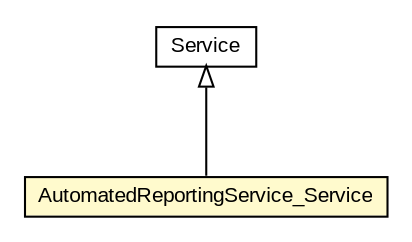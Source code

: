 #!/usr/local/bin/dot
#
# Class diagram 
# Generated by UMLGraph version R5_6-24-gf6e263 (http://www.umlgraph.org/)
#

digraph G {
	edge [fontname="arial",fontsize=10,labelfontname="arial",labelfontsize=10];
	node [fontname="arial",fontsize=10,shape=plaintext];
	nodesep=0.25;
	ranksep=0.5;
	// org.miloss.fgsms.services.interfaces.automatedreportingservice.AutomatedReportingService_Service
	c164674 [label=<<table title="org.miloss.fgsms.services.interfaces.automatedreportingservice.AutomatedReportingService_Service" border="0" cellborder="1" cellspacing="0" cellpadding="2" port="p" bgcolor="lemonChiffon" href="./AutomatedReportingService_Service.html">
		<tr><td><table border="0" cellspacing="0" cellpadding="1">
<tr><td align="center" balign="center"> AutomatedReportingService_Service </td></tr>
		</table></td></tr>
		</table>>, URL="./AutomatedReportingService_Service.html", fontname="arial", fontcolor="black", fontsize=10.0];
	//org.miloss.fgsms.services.interfaces.automatedreportingservice.AutomatedReportingService_Service extends javax.xml.ws.Service
	c165640:p -> c164674:p [dir=back,arrowtail=empty];
	// javax.xml.ws.Service
	c165640 [label=<<table title="javax.xml.ws.Service" border="0" cellborder="1" cellspacing="0" cellpadding="2" port="p" href="http://java.sun.com/j2se/1.4.2/docs/api/javax/xml/ws/Service.html">
		<tr><td><table border="0" cellspacing="0" cellpadding="1">
<tr><td align="center" balign="center"> Service </td></tr>
		</table></td></tr>
		</table>>, URL="http://java.sun.com/j2se/1.4.2/docs/api/javax/xml/ws/Service.html", fontname="arial", fontcolor="black", fontsize=10.0];
}

